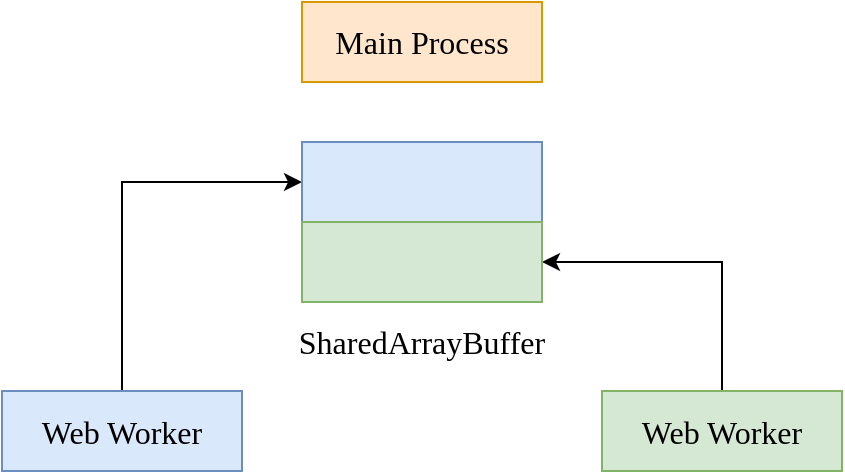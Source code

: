 <mxfile version="14.4.2" type="device" pages="2"><diagram id="8INYDH3X3OAHd2-Bo4RZ" name="第 1 页"><mxGraphModel dx="1106" dy="995" grid="1" gridSize="10" guides="1" tooltips="1" connect="1" arrows="1" fold="1" page="1" pageScale="1" pageWidth="827" pageHeight="1169" math="0" shadow="0"><root><mxCell id="0"/><mxCell id="1" parent="0"/><mxCell id="DtgWaEIY0-sfs_UuyE1K-1" value="Main Process" style="rounded=0;whiteSpace=wrap;html=1;fontSize=16;fillColor=#ffe6cc;strokeColor=#d79b00;fontFamily=Monoca;" vertex="1" parent="1"><mxGeometry x="310" y="350" width="120" height="40" as="geometry"/></mxCell><mxCell id="DtgWaEIY0-sfs_UuyE1K-12" style="edgeStyle=orthogonalEdgeStyle;rounded=0;orthogonalLoop=1;jettySize=auto;html=1;entryX=0;entryY=0.5;entryDx=0;entryDy=0;fontFamily=Monoca;fontSize=16;exitX=0.5;exitY=0;exitDx=0;exitDy=0;" edge="1" parent="1" source="DtgWaEIY0-sfs_UuyE1K-2" target="DtgWaEIY0-sfs_UuyE1K-4"><mxGeometry relative="1" as="geometry"/></mxCell><mxCell id="DtgWaEIY0-sfs_UuyE1K-2" value="Web Worker" style="rounded=0;whiteSpace=wrap;html=1;fontSize=16;fillColor=#dae8fc;strokeColor=#6c8ebf;fontFamily=Monoca;" vertex="1" parent="1"><mxGeometry x="160" y="544.5" width="120" height="40" as="geometry"/></mxCell><mxCell id="DtgWaEIY0-sfs_UuyE1K-11" style="edgeStyle=orthogonalEdgeStyle;rounded=0;orthogonalLoop=1;jettySize=auto;html=1;exitX=0.5;exitY=0;exitDx=0;exitDy=0;entryX=1;entryY=0.5;entryDx=0;entryDy=0;fontFamily=Monoca;fontSize=16;" edge="1" parent="1" source="DtgWaEIY0-sfs_UuyE1K-3" target="DtgWaEIY0-sfs_UuyE1K-9"><mxGeometry relative="1" as="geometry"/></mxCell><mxCell id="DtgWaEIY0-sfs_UuyE1K-3" value="Web Worker" style="rounded=0;whiteSpace=wrap;html=1;fontSize=16;fillColor=#d5e8d4;strokeColor=#82b366;fontFamily=Monoca;" vertex="1" parent="1"><mxGeometry x="460" y="544.5" width="120" height="40" as="geometry"/></mxCell><mxCell id="DtgWaEIY0-sfs_UuyE1K-4" value="" style="rounded=0;whiteSpace=wrap;html=1;fontFamily=Monoca;fontSize=16;fillColor=#dae8fc;strokeColor=#6c8ebf;" vertex="1" parent="1"><mxGeometry x="310" y="420" width="120" height="40" as="geometry"/></mxCell><mxCell id="DtgWaEIY0-sfs_UuyE1K-7" value="SharedArrayBuffer" style="text;html=1;strokeColor=none;fillColor=none;align=center;verticalAlign=middle;whiteSpace=wrap;rounded=0;fontFamily=Monoca;fontSize=16;" vertex="1" parent="1"><mxGeometry x="350" y="510" width="40" height="20" as="geometry"/></mxCell><mxCell id="DtgWaEIY0-sfs_UuyE1K-9" value="" style="rounded=0;whiteSpace=wrap;html=1;fontFamily=Monoca;fontSize=16;fillColor=#d5e8d4;strokeColor=#82b366;" vertex="1" parent="1"><mxGeometry x="310" y="460" width="120" height="40" as="geometry"/></mxCell></root></mxGraphModel></diagram><diagram id="fooli8w-O1SJ_DDTMOly" name="第 2 页"><mxGraphModel dx="1106" dy="995" grid="1" gridSize="10" guides="1" tooltips="1" connect="1" arrows="1" fold="1" page="1" pageScale="1" pageWidth="827" pageHeight="1169" math="0" shadow="0"><root><mxCell id="rYozgw5JbpNXQ0rPwTs2-0"/><mxCell id="rYozgw5JbpNXQ0rPwTs2-1" parent="rYozgw5JbpNXQ0rPwTs2-0"/><mxCell id="rYozgw5JbpNXQ0rPwTs2-2" value="Main Process" style="rounded=0;whiteSpace=wrap;html=1;fontSize=16;fillColor=#ffe6cc;strokeColor=#d79b00;fontFamily=Monoca;" vertex="1" parent="rYozgw5JbpNXQ0rPwTs2-1"><mxGeometry x="310" y="350" width="120" height="40" as="geometry"/></mxCell><mxCell id="rYozgw5JbpNXQ0rPwTs2-3" style="edgeStyle=orthogonalEdgeStyle;rounded=0;orthogonalLoop=1;jettySize=auto;html=1;entryX=0;entryY=0.5;entryDx=0;entryDy=0;fontFamily=Monoca;fontSize=16;exitX=0.5;exitY=0;exitDx=0;exitDy=0;" edge="1" parent="rYozgw5JbpNXQ0rPwTs2-1" source="rYozgw5JbpNXQ0rPwTs2-4" target="rYozgw5JbpNXQ0rPwTs2-7"><mxGeometry relative="1" as="geometry"/></mxCell><mxCell id="rYozgw5JbpNXQ0rPwTs2-4" value="Web Worker" style="rounded=0;whiteSpace=wrap;html=1;fontSize=16;fillColor=#dae8fc;strokeColor=#6c8ebf;fontFamily=Monoca;" vertex="1" parent="rYozgw5JbpNXQ0rPwTs2-1"><mxGeometry x="160" y="544.5" width="120" height="40" as="geometry"/></mxCell><mxCell id="rYozgw5JbpNXQ0rPwTs2-5" style="edgeStyle=orthogonalEdgeStyle;rounded=0;orthogonalLoop=1;jettySize=auto;html=1;exitX=0.5;exitY=0;exitDx=0;exitDy=0;entryX=1;entryY=0.5;entryDx=0;entryDy=0;fontFamily=Monoca;fontSize=16;" edge="1" parent="rYozgw5JbpNXQ0rPwTs2-1" source="rYozgw5JbpNXQ0rPwTs2-6" target="rYozgw5JbpNXQ0rPwTs2-9"><mxGeometry relative="1" as="geometry"/></mxCell><mxCell id="rYozgw5JbpNXQ0rPwTs2-6" value="Web Worker" style="rounded=0;whiteSpace=wrap;html=1;fontSize=16;fillColor=#d5e8d4;strokeColor=#82b366;fontFamily=Monoca;" vertex="1" parent="rYozgw5JbpNXQ0rPwTs2-1"><mxGeometry x="460" y="544.5" width="120" height="40" as="geometry"/></mxCell><mxCell id="rYozgw5JbpNXQ0rPwTs2-7" value="" style="rounded=0;whiteSpace=wrap;html=1;fontFamily=Monoca;fontSize=16;fillColor=#dae8fc;strokeColor=#6c8ebf;" vertex="1" parent="rYozgw5JbpNXQ0rPwTs2-1"><mxGeometry x="310" y="420" width="120" height="40" as="geometry"/></mxCell><mxCell id="rYozgw5JbpNXQ0rPwTs2-8" value="SharedArrayBuffer" style="text;html=1;strokeColor=none;fillColor=none;align=center;verticalAlign=middle;whiteSpace=wrap;rounded=0;fontFamily=Monoca;fontSize=16;" vertex="1" parent="rYozgw5JbpNXQ0rPwTs2-1"><mxGeometry x="350" y="510" width="40" height="20" as="geometry"/></mxCell><mxCell id="rYozgw5JbpNXQ0rPwTs2-9" value="" style="rounded=0;whiteSpace=wrap;html=1;fontFamily=Monoca;fontSize=16;fillColor=#d5e8d4;strokeColor=#82b366;" vertex="1" parent="rYozgw5JbpNXQ0rPwTs2-1"><mxGeometry x="310" y="460" width="120" height="40" as="geometry"/></mxCell><mxCell id="rYozgw5JbpNXQ0rPwTs2-10" value="" style="endArrow=none;dashed=1;html=1;fontFamily=Monoca;fontSize=16;" edge="1" parent="rYozgw5JbpNXQ0rPwTs2-1"><mxGeometry width="50" height="50" relative="1" as="geometry"><mxPoint x="100" y="600" as="sourcePoint"/><mxPoint x="590" y="600" as="targetPoint"/></mxGeometry></mxCell><mxCell id="rYozgw5JbpNXQ0rPwTs2-14" value="JS" style="text;html=1;strokeColor=none;fillColor=none;align=center;verticalAlign=middle;whiteSpace=wrap;rounded=0;fontFamily=Monoca;fontSize=16;" vertex="1" parent="rYozgw5JbpNXQ0rPwTs2-1"><mxGeometry x="100" y="554.5" width="40" height="20" as="geometry"/></mxCell><mxCell id="rYozgw5JbpNXQ0rPwTs2-15" value="WASM" style="text;html=1;strokeColor=none;fillColor=none;align=center;verticalAlign=middle;whiteSpace=wrap;rounded=0;fontFamily=Monoca;fontSize=16;" vertex="1" parent="rYozgw5JbpNXQ0rPwTs2-1"><mxGeometry x="100" y="660" width="40" height="20" as="geometry"/></mxCell><mxCell id="rYozgw5JbpNXQ0rPwTs2-16" value="" style="endArrow=none;dashed=1;html=1;fontFamily=Monoca;fontSize=16;" edge="1" parent="rYozgw5JbpNXQ0rPwTs2-1"><mxGeometry width="50" height="50" relative="1" as="geometry"><mxPoint x="100" y="640" as="sourcePoint"/><mxPoint x="590" y="640" as="targetPoint"/></mxGeometry></mxCell><mxCell id="rYozgw5JbpNXQ0rPwTs2-17" value="" style="rounded=0;whiteSpace=wrap;html=1;fontFamily=Monoca;fontSize=16;" vertex="1" parent="rYozgw5JbpNXQ0rPwTs2-1"><mxGeometry x="160" y="610" width="30" height="20" as="geometry"/></mxCell><mxCell id="rYozgw5JbpNXQ0rPwTs2-18" value="" style="rounded=0;whiteSpace=wrap;html=1;fontFamily=Monoca;fontSize=16;" vertex="1" parent="rYozgw5JbpNXQ0rPwTs2-1"><mxGeometry x="190" y="610" width="30" height="20" as="geometry"/></mxCell><mxCell id="rYozgw5JbpNXQ0rPwTs2-19" value="" style="rounded=0;whiteSpace=wrap;html=1;fontFamily=Monoca;fontSize=16;" vertex="1" parent="rYozgw5JbpNXQ0rPwTs2-1"><mxGeometry x="220" y="610" width="30" height="20" as="geometry"/></mxCell><mxCell id="rYozgw5JbpNXQ0rPwTs2-20" value="" style="rounded=0;whiteSpace=wrap;html=1;fontFamily=Monoca;fontSize=16;" vertex="1" parent="rYozgw5JbpNXQ0rPwTs2-1"><mxGeometry x="250" y="610" width="30" height="20" as="geometry"/></mxCell><mxCell id="rYozgw5JbpNXQ0rPwTs2-29" value="" style="rounded=0;whiteSpace=wrap;html=1;fontFamily=Monoca;fontSize=16;" vertex="1" parent="rYozgw5JbpNXQ0rPwTs2-1"><mxGeometry x="460" y="610" width="30" height="20" as="geometry"/></mxCell><mxCell id="rYozgw5JbpNXQ0rPwTs2-30" value="" style="rounded=0;whiteSpace=wrap;html=1;fontFamily=Monoca;fontSize=16;" vertex="1" parent="rYozgw5JbpNXQ0rPwTs2-1"><mxGeometry x="490" y="610" width="30" height="20" as="geometry"/></mxCell><mxCell id="rYozgw5JbpNXQ0rPwTs2-31" value="" style="rounded=0;whiteSpace=wrap;html=1;fontFamily=Monoca;fontSize=16;" vertex="1" parent="rYozgw5JbpNXQ0rPwTs2-1"><mxGeometry x="520" y="610" width="30" height="20" as="geometry"/></mxCell><mxCell id="rYozgw5JbpNXQ0rPwTs2-32" value="" style="rounded=0;whiteSpace=wrap;html=1;fontFamily=Monoca;fontSize=16;" vertex="1" parent="rYozgw5JbpNXQ0rPwTs2-1"><mxGeometry x="550" y="610" width="30" height="20" as="geometry"/></mxCell></root></mxGraphModel></diagram></mxfile>